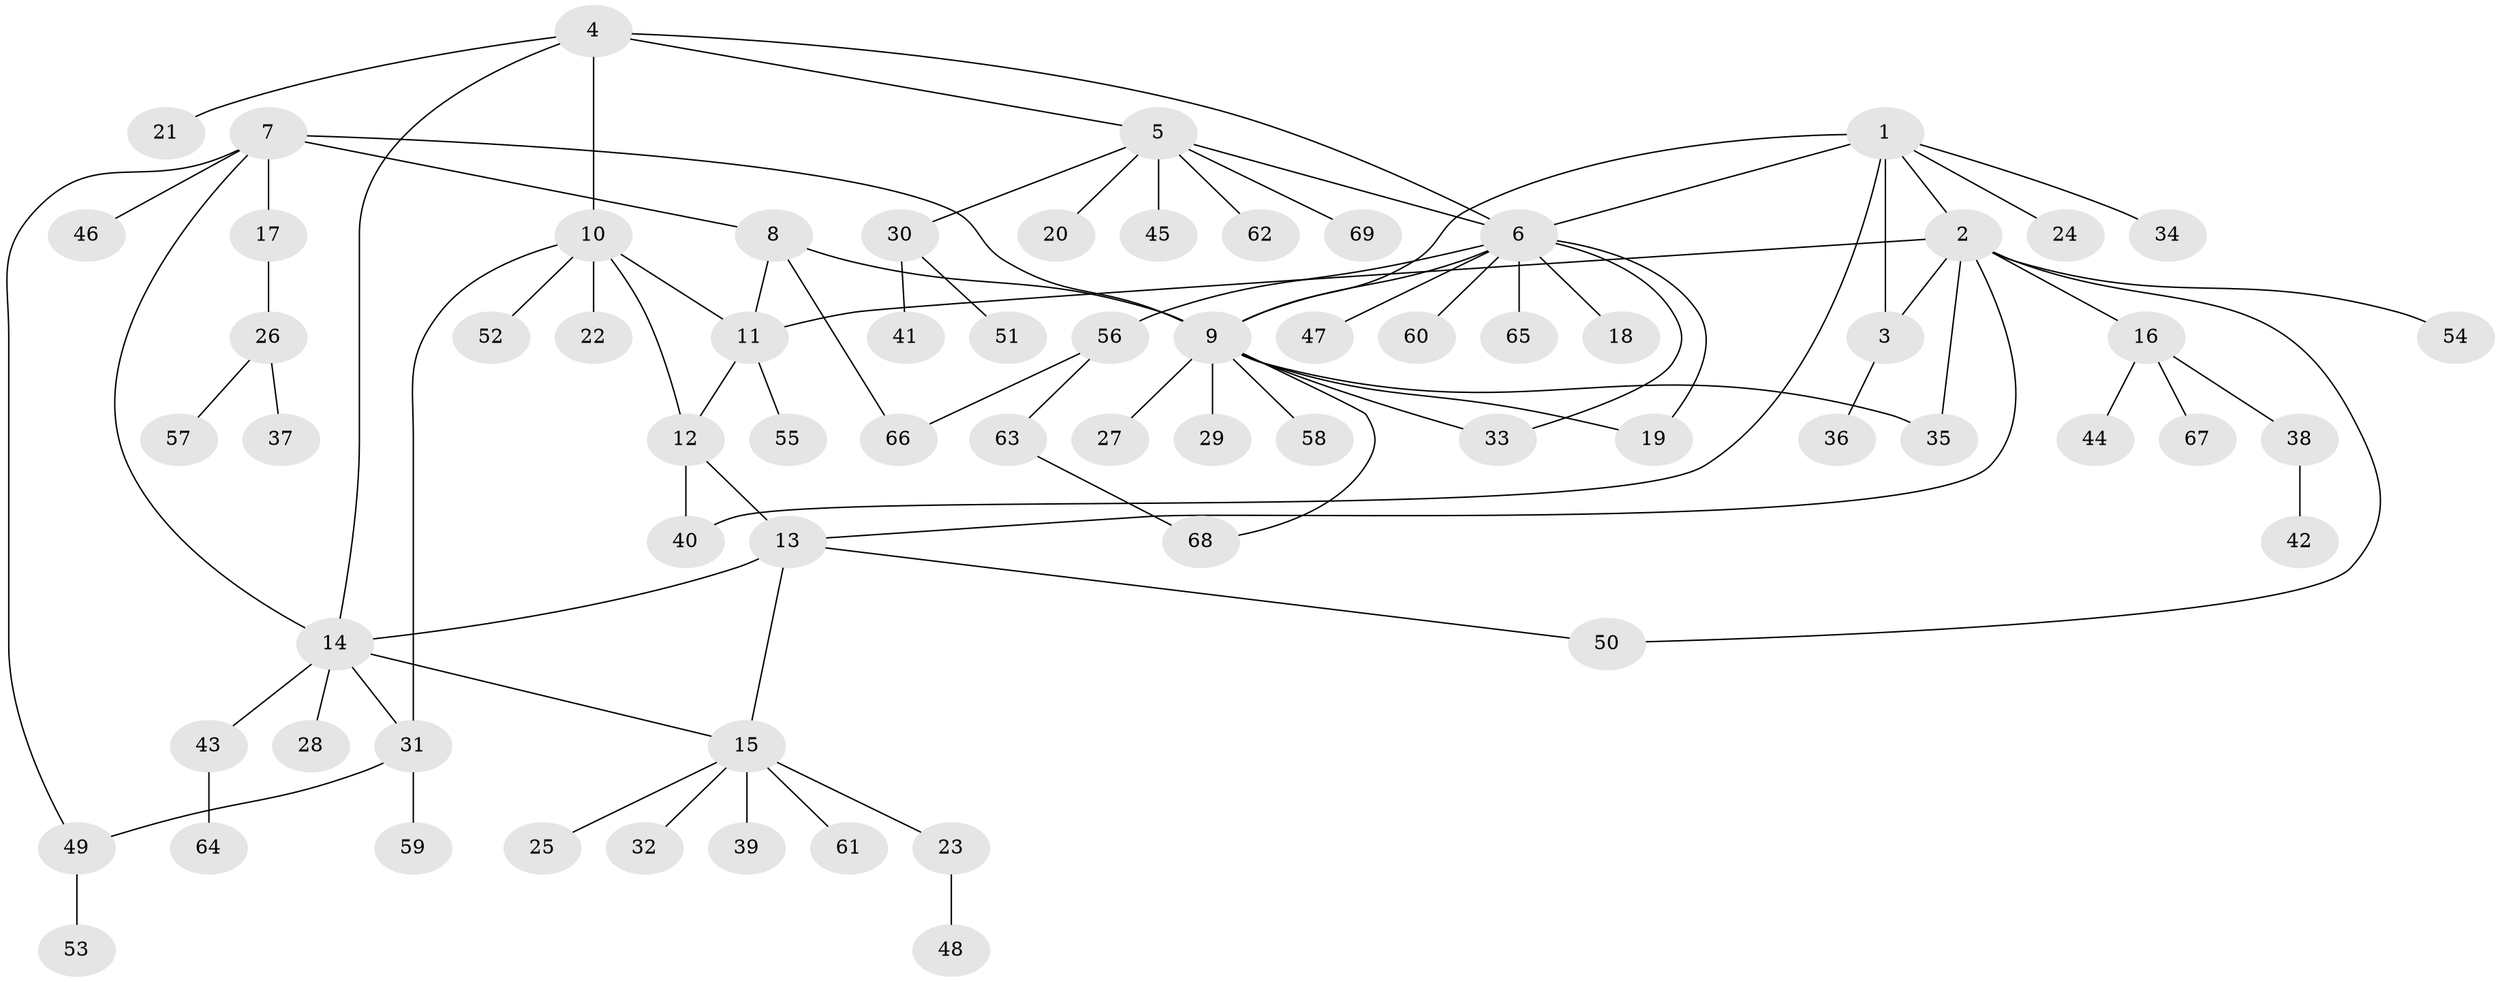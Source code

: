 // coarse degree distribution, {6: 0.11428571428571428, 7: 0.08571428571428572, 2: 0.14285714285714285, 4: 0.11428571428571428, 5: 0.05714285714285714, 3: 0.11428571428571428, 1: 0.37142857142857144}
// Generated by graph-tools (version 1.1) at 2025/52/03/04/25 22:52:47]
// undirected, 69 vertices, 88 edges
graph export_dot {
  node [color=gray90,style=filled];
  1;
  2;
  3;
  4;
  5;
  6;
  7;
  8;
  9;
  10;
  11;
  12;
  13;
  14;
  15;
  16;
  17;
  18;
  19;
  20;
  21;
  22;
  23;
  24;
  25;
  26;
  27;
  28;
  29;
  30;
  31;
  32;
  33;
  34;
  35;
  36;
  37;
  38;
  39;
  40;
  41;
  42;
  43;
  44;
  45;
  46;
  47;
  48;
  49;
  50;
  51;
  52;
  53;
  54;
  55;
  56;
  57;
  58;
  59;
  60;
  61;
  62;
  63;
  64;
  65;
  66;
  67;
  68;
  69;
  1 -- 2;
  1 -- 3;
  1 -- 6;
  1 -- 9;
  1 -- 24;
  1 -- 34;
  1 -- 40;
  2 -- 3;
  2 -- 11;
  2 -- 13;
  2 -- 16;
  2 -- 35;
  2 -- 50;
  2 -- 54;
  3 -- 36;
  4 -- 5;
  4 -- 6;
  4 -- 10;
  4 -- 14;
  4 -- 21;
  5 -- 6;
  5 -- 20;
  5 -- 30;
  5 -- 45;
  5 -- 62;
  5 -- 69;
  6 -- 9;
  6 -- 18;
  6 -- 19;
  6 -- 33;
  6 -- 47;
  6 -- 56;
  6 -- 60;
  6 -- 65;
  7 -- 8;
  7 -- 9;
  7 -- 14;
  7 -- 17;
  7 -- 46;
  7 -- 49;
  8 -- 9;
  8 -- 11;
  8 -- 66;
  9 -- 19;
  9 -- 27;
  9 -- 29;
  9 -- 33;
  9 -- 35;
  9 -- 58;
  9 -- 68;
  10 -- 11;
  10 -- 12;
  10 -- 22;
  10 -- 31;
  10 -- 52;
  11 -- 12;
  11 -- 55;
  12 -- 13;
  12 -- 40;
  13 -- 14;
  13 -- 15;
  13 -- 50;
  14 -- 15;
  14 -- 28;
  14 -- 31;
  14 -- 43;
  15 -- 23;
  15 -- 25;
  15 -- 32;
  15 -- 39;
  15 -- 61;
  16 -- 38;
  16 -- 44;
  16 -- 67;
  17 -- 26;
  23 -- 48;
  26 -- 37;
  26 -- 57;
  30 -- 41;
  30 -- 51;
  31 -- 49;
  31 -- 59;
  38 -- 42;
  43 -- 64;
  49 -- 53;
  56 -- 63;
  56 -- 66;
  63 -- 68;
}
